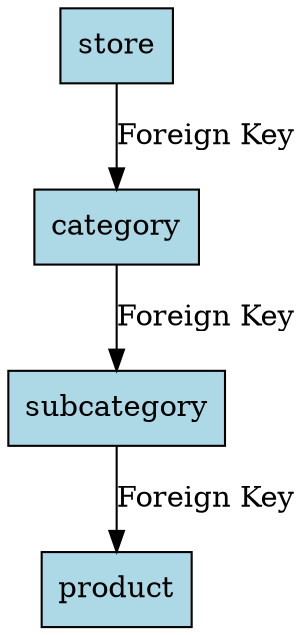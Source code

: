 digraph ERDiagram {
  node [shape=box, style=filled, fillcolor=lightblue];
  store;
  category;
  subcategory;
  product;
  store -> category [label="Foreign Key"];
  category -> subcategory [label="Foreign Key"];
  subcategory -> product [label="Foreign Key"];
}